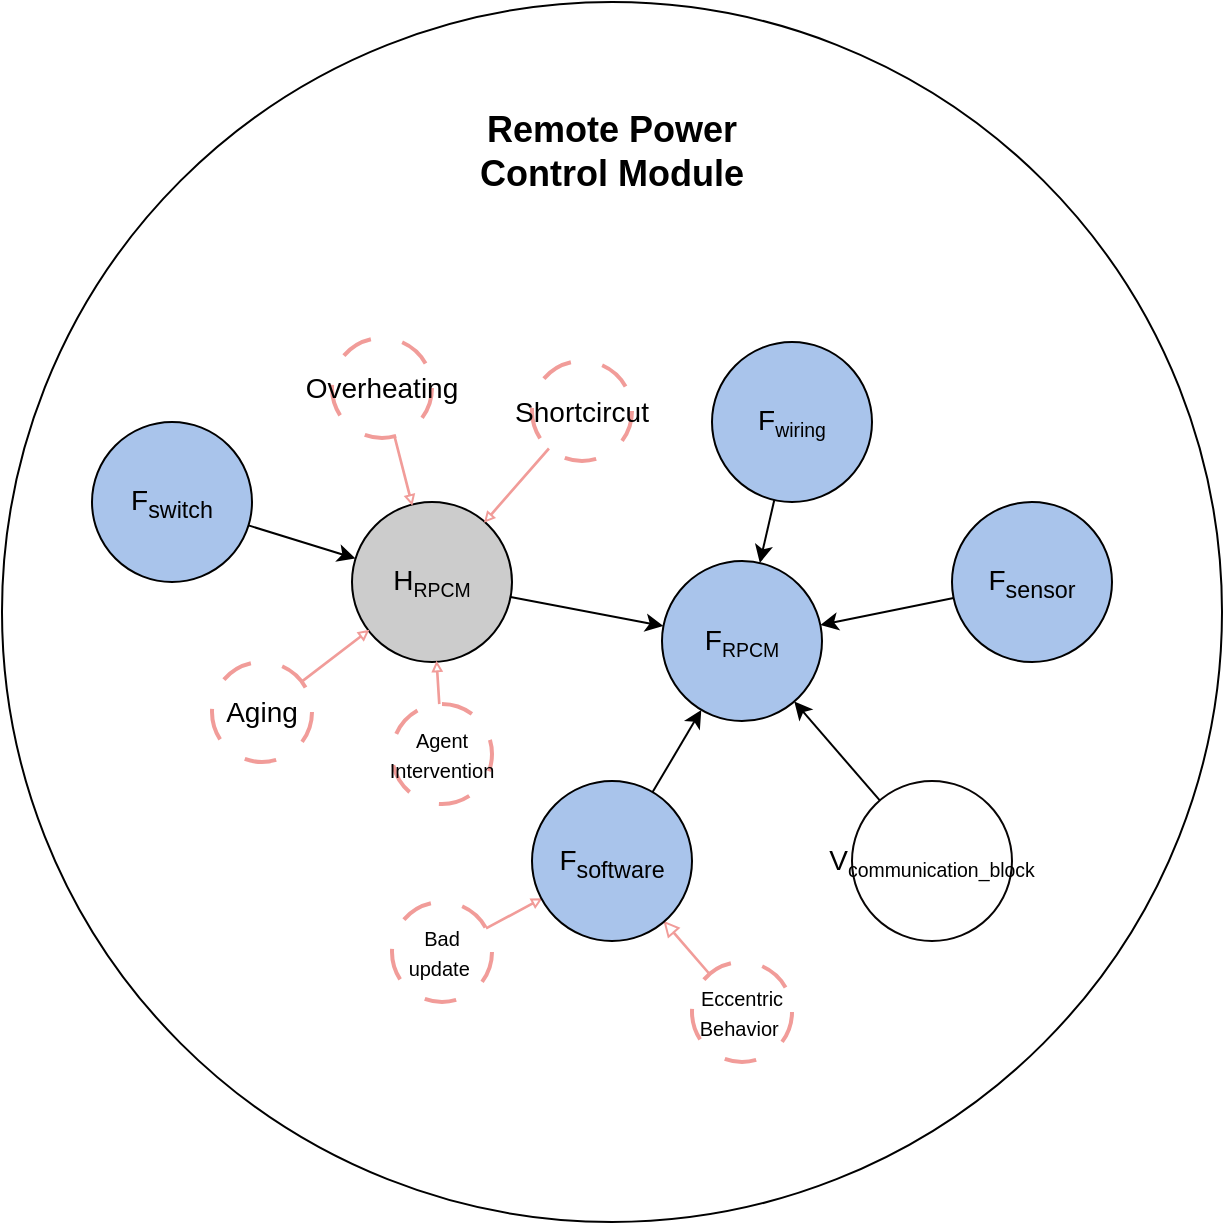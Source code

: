 <mxfile version="22.0.8" type="google">
  <diagram name="Page-1" id="XLIDYq2DU70MW8b98F34">
    <mxGraphModel grid="1" page="1" gridSize="10" guides="1" tooltips="1" connect="1" arrows="1" fold="1" pageScale="1" pageWidth="850" pageHeight="1100" math="0" shadow="0">
      <root>
        <mxCell id="0" />
        <mxCell id="1" parent="0" />
        <mxCell id="CqHSKNkZQuIt2RX6bPvz-1" value="" style="ellipse;whiteSpace=wrap;html=1;aspect=fixed;" vertex="1" parent="1">
          <mxGeometry x="125" y="-10" width="610" height="610" as="geometry" />
        </mxCell>
        <mxCell id="CqHSKNkZQuIt2RX6bPvz-6" value="&lt;font style=&quot;font-size: 14px;&quot;&gt;Aging&lt;/font&gt;" style="ellipse;whiteSpace=wrap;html=1;aspect=fixed;fillColor=#FFFFFF;strokeColor=#F19C99;strokeWidth=2;dashed=1;dashPattern=8 8;" vertex="1" parent="1">
          <mxGeometry x="230" y="320" width="50" height="50" as="geometry" />
        </mxCell>
        <mxCell id="CqHSKNkZQuIt2RX6bPvz-10" value="&lt;font style=&quot;font-size: 14px;&quot;&gt;Overheating&lt;/font&gt;" style="ellipse;whiteSpace=wrap;html=1;aspect=fixed;fillColor=#FFFFFF;strokeColor=#F19C99;strokeWidth=2;dashed=1;dashPattern=8 8;" vertex="1" parent="1">
          <mxGeometry x="290" y="158" width="50" height="50" as="geometry" />
        </mxCell>
        <mxCell id="CqHSKNkZQuIt2RX6bPvz-26" value="&lt;b&gt;&lt;font style=&quot;font-size: 18px;&quot;&gt;Remote Power Control Module&lt;/font&gt;&lt;/b&gt;" style="text;html=1;strokeColor=none;fillColor=none;align=center;verticalAlign=middle;whiteSpace=wrap;rounded=0;" vertex="1" parent="1">
          <mxGeometry x="350" y="50" width="160" height="30" as="geometry" />
        </mxCell>
        <mxCell id="CqHSKNkZQuIt2RX6bPvz-28" value="&lt;font style=&quot;font-size: 14px;&quot;&gt;F&lt;/font&gt;&lt;font style=&quot;font-size: 11.667px;&quot;&gt;&lt;sub&gt;RPCM&lt;/sub&gt;&lt;/font&gt;" style="ellipse;whiteSpace=wrap;html=1;aspect=fixed;fillColor=#A9C4EB;" vertex="1" parent="1">
          <mxGeometry x="455" y="269.5" width="80" height="80" as="geometry" />
        </mxCell>
        <mxCell id="CqHSKNkZQuIt2RX6bPvz-30" value="&lt;font size=&quot;1&quot;&gt;Bad update&lt;/font&gt;&lt;font style=&quot;font-size: 10px;&quot;&gt;&amp;nbsp;&lt;/font&gt;" style="ellipse;whiteSpace=wrap;html=1;aspect=fixed;fillColor=#FFFFFF;strokeColor=#F19C99;strokeWidth=2;dashed=1;dashPattern=8 8;" vertex="1" parent="1">
          <mxGeometry x="320" y="440" width="50" height="50" as="geometry" />
        </mxCell>
        <mxCell id="CqHSKNkZQuIt2RX6bPvz-31" value="&lt;font size=&quot;1&quot;&gt;Eccentric Behavior&amp;nbsp;&lt;/font&gt;" style="ellipse;whiteSpace=wrap;html=1;aspect=fixed;fillColor=#FFFFFF;strokeColor=#F19C99;strokeWidth=2;dashed=1;dashPattern=8 8;" vertex="1" parent="1">
          <mxGeometry x="470" y="470" width="50" height="50" as="geometry" />
        </mxCell>
        <mxCell id="CqHSKNkZQuIt2RX6bPvz-32" value="" style="shape=flexArrow;endArrow=classic;html=1;rounded=0;width=0.323;endSize=1.065;endWidth=2.981;strokeColor=#F19C99;" edge="1" parent="1" source="CqHSKNkZQuIt2RX6bPvz-30" target="CqHSKNkZQuIt2RX6bPvz-34">
          <mxGeometry width="50" height="50" relative="1" as="geometry">
            <mxPoint x="955" y="165" as="sourcePoint" />
            <mxPoint x="365" y="377" as="targetPoint" />
          </mxGeometry>
        </mxCell>
        <mxCell id="CqHSKNkZQuIt2RX6bPvz-33" value="" style="shape=flexArrow;endArrow=classic;html=1;rounded=0;width=0.323;endSize=1.88;endWidth=5.342;strokeColor=#F19C99;" edge="1" parent="1" source="CqHSKNkZQuIt2RX6bPvz-31" target="CqHSKNkZQuIt2RX6bPvz-34">
          <mxGeometry width="50" height="50" relative="1" as="geometry">
            <mxPoint x="148" y="424" as="sourcePoint" />
            <mxPoint x="402" y="398" as="targetPoint" />
          </mxGeometry>
        </mxCell>
        <mxCell id="CqHSKNkZQuIt2RX6bPvz-34" value="&lt;span style=&quot;font-size: 14px;&quot;&gt;F&lt;sub&gt;software&lt;/sub&gt;&lt;/span&gt;" style="ellipse;whiteSpace=wrap;html=1;aspect=fixed;fillColor=#A9C4EB;" vertex="1" parent="1">
          <mxGeometry x="390" y="379.5" width="80" height="80" as="geometry" />
        </mxCell>
        <mxCell id="CqHSKNkZQuIt2RX6bPvz-35" value="&lt;span style=&quot;font-size: 14px;&quot;&gt;F&lt;sub&gt;switch&lt;/sub&gt;&lt;/span&gt;" style="ellipse;whiteSpace=wrap;html=1;aspect=fixed;fillColor=#A9C4EB;" vertex="1" parent="1">
          <mxGeometry x="170" y="200" width="80" height="80" as="geometry" />
        </mxCell>
        <mxCell id="CqHSKNkZQuIt2RX6bPvz-36" value="&lt;span style=&quot;font-size: 14px;&quot;&gt;F&lt;/span&gt;&lt;span style=&quot;font-size: 11.667px;&quot;&gt;&lt;sub&gt;wiring&lt;/sub&gt;&lt;/span&gt;" style="ellipse;whiteSpace=wrap;html=1;aspect=fixed;fillColor=#A9C4EB;" vertex="1" parent="1">
          <mxGeometry x="480" y="160" width="80" height="80" as="geometry" />
        </mxCell>
        <mxCell id="CqHSKNkZQuIt2RX6bPvz-37" value="&lt;font style=&quot;font-size: 14px;&quot;&gt;H&lt;/font&gt;&lt;font style=&quot;font-size: 11.667px;&quot;&gt;&lt;sub&gt;RPCM&lt;/sub&gt;&lt;/font&gt;" style="ellipse;whiteSpace=wrap;html=1;aspect=fixed;fillColor=#CCCCCC;" vertex="1" parent="1">
          <mxGeometry x="300" y="240" width="80" height="80" as="geometry" />
        </mxCell>
        <mxCell id="CqHSKNkZQuIt2RX6bPvz-39" value="" style="shape=flexArrow;endArrow=classic;html=1;rounded=0;width=0.323;endSize=1.065;endWidth=2.981;strokeColor=#F19C99;" edge="1" parent="1" source="CqHSKNkZQuIt2RX6bPvz-10" target="CqHSKNkZQuIt2RX6bPvz-37">
          <mxGeometry width="50" height="50" relative="1" as="geometry">
            <mxPoint x="840.003" y="269.641" as="sourcePoint" />
            <mxPoint x="886" y="263" as="targetPoint" />
          </mxGeometry>
        </mxCell>
        <mxCell id="CqHSKNkZQuIt2RX6bPvz-40" value="" style="shape=flexArrow;endArrow=classic;html=1;rounded=0;width=0.323;endSize=1.065;endWidth=2.981;strokeColor=#F19C99;" edge="1" parent="1" source="CqHSKNkZQuIt2RX6bPvz-6" target="CqHSKNkZQuIt2RX6bPvz-37">
          <mxGeometry width="50" height="50" relative="1" as="geometry">
            <mxPoint x="329" y="200" as="sourcePoint" />
            <mxPoint x="335" y="240" as="targetPoint" />
          </mxGeometry>
        </mxCell>
        <mxCell id="CqHSKNkZQuIt2RX6bPvz-41" value="&lt;font style=&quot;font-size: 14px;&quot;&gt;Shortcircut&lt;/font&gt;" style="ellipse;whiteSpace=wrap;html=1;aspect=fixed;fillColor=#FFFFFF;strokeColor=#F19C99;strokeWidth=2;dashed=1;dashPattern=8 8;" vertex="1" parent="1">
          <mxGeometry x="390" y="169.5" width="50" height="50" as="geometry" />
        </mxCell>
        <mxCell id="CqHSKNkZQuIt2RX6bPvz-42" value="" style="shape=flexArrow;endArrow=classic;html=1;rounded=0;width=0.323;endSize=1.065;endWidth=2.981;strokeColor=#F19C99;" edge="1" parent="1" source="CqHSKNkZQuIt2RX6bPvz-41" target="CqHSKNkZQuIt2RX6bPvz-37">
          <mxGeometry width="50" height="50" relative="1" as="geometry">
            <mxPoint x="972" y="184" as="sourcePoint" />
            <mxPoint x="947" y="224" as="targetPoint" />
          </mxGeometry>
        </mxCell>
        <mxCell id="CqHSKNkZQuIt2RX6bPvz-43" value="" style="endArrow=classic;html=1;rounded=0;" edge="1" parent="1" source="CqHSKNkZQuIt2RX6bPvz-35" target="CqHSKNkZQuIt2RX6bPvz-37">
          <mxGeometry width="50" height="50" relative="1" as="geometry">
            <mxPoint x="220" y="300" as="sourcePoint" />
            <mxPoint x="270" y="250" as="targetPoint" />
          </mxGeometry>
        </mxCell>
        <mxCell id="CqHSKNkZQuIt2RX6bPvz-44" value="&lt;font style=&quot;font-size: 10px;&quot;&gt;Agent Intervention&lt;/font&gt;" style="ellipse;whiteSpace=wrap;html=1;aspect=fixed;fillColor=#FFFFFF;strokeColor=#F19C99;strokeWidth=2;dashed=1;dashPattern=8 8;direction=north;" vertex="1" parent="1">
          <mxGeometry x="320" y="341" width="50" height="50" as="geometry" />
        </mxCell>
        <mxCell id="CqHSKNkZQuIt2RX6bPvz-45" value="" style="shape=flexArrow;endArrow=classic;html=1;rounded=0;width=0.323;endSize=1.065;endWidth=2.981;strokeColor=#F19C99;" edge="1" parent="1" source="CqHSKNkZQuIt2RX6bPvz-44" target="CqHSKNkZQuIt2RX6bPvz-37">
          <mxGeometry width="50" height="50" relative="1" as="geometry">
            <mxPoint x="274" y="334" as="sourcePoint" />
            <mxPoint x="309" y="305" as="targetPoint" />
          </mxGeometry>
        </mxCell>
        <mxCell id="CqHSKNkZQuIt2RX6bPvz-46" value="" style="endArrow=classic;html=1;rounded=0;" edge="1" parent="1" source="CqHSKNkZQuIt2RX6bPvz-37" target="CqHSKNkZQuIt2RX6bPvz-28">
          <mxGeometry width="50" height="50" relative="1" as="geometry">
            <mxPoint x="410" y="320" as="sourcePoint" />
            <mxPoint x="460" y="270" as="targetPoint" />
          </mxGeometry>
        </mxCell>
        <mxCell id="CqHSKNkZQuIt2RX6bPvz-47" value="" style="endArrow=classic;html=1;rounded=0;" edge="1" parent="1" source="CqHSKNkZQuIt2RX6bPvz-36" target="CqHSKNkZQuIt2RX6bPvz-28">
          <mxGeometry width="50" height="50" relative="1" as="geometry">
            <mxPoint x="570" y="280" as="sourcePoint" />
            <mxPoint x="620" y="230" as="targetPoint" />
          </mxGeometry>
        </mxCell>
        <mxCell id="CqHSKNkZQuIt2RX6bPvz-48" value="" style="endArrow=classic;html=1;rounded=0;" edge="1" parent="1" source="CqHSKNkZQuIt2RX6bPvz-34" target="CqHSKNkZQuIt2RX6bPvz-28">
          <mxGeometry width="50" height="50" relative="1" as="geometry">
            <mxPoint x="510" y="420" as="sourcePoint" />
            <mxPoint x="560" y="370" as="targetPoint" />
          </mxGeometry>
        </mxCell>
        <mxCell id="CqHSKNkZQuIt2RX6bPvz-49" value="&lt;font style=&quot;font-size: 14px;&quot;&gt;V&lt;/font&gt;&lt;font style=&quot;font-size: 11.667px;&quot;&gt;&lt;sub&gt;communication_block&lt;/sub&gt;&lt;/font&gt;" style="ellipse;whiteSpace=wrap;html=1;aspect=fixed;fillColor=#FFFFFF;strokeColor=#080505;strokeWidth=1;" vertex="1" parent="1">
          <mxGeometry x="550" y="379.5" width="80" height="80" as="geometry" />
        </mxCell>
        <mxCell id="CqHSKNkZQuIt2RX6bPvz-50" value="" style="endArrow=classic;html=1;rounded=0;" edge="1" parent="1" source="CqHSKNkZQuIt2RX6bPvz-49" target="CqHSKNkZQuIt2RX6bPvz-28">
          <mxGeometry width="50" height="50" relative="1" as="geometry">
            <mxPoint x="720" y="450" as="sourcePoint" />
            <mxPoint x="770" y="400" as="targetPoint" />
          </mxGeometry>
        </mxCell>
        <mxCell id="CqHSKNkZQuIt2RX6bPvz-51" value="&lt;span style=&quot;font-size: 14px;&quot;&gt;F&lt;sub&gt;sensor&lt;/sub&gt;&lt;/span&gt;" style="ellipse;whiteSpace=wrap;html=1;aspect=fixed;fillColor=#A9C4EB;" vertex="1" parent="1">
          <mxGeometry x="600" y="240" width="80" height="80" as="geometry" />
        </mxCell>
        <mxCell id="CqHSKNkZQuIt2RX6bPvz-52" value="" style="endArrow=classic;html=1;rounded=0;" edge="1" parent="1" source="CqHSKNkZQuIt2RX6bPvz-51" target="CqHSKNkZQuIt2RX6bPvz-28">
          <mxGeometry width="50" height="50" relative="1" as="geometry">
            <mxPoint x="670" y="380" as="sourcePoint" />
            <mxPoint x="720" y="330" as="targetPoint" />
          </mxGeometry>
        </mxCell>
      </root>
    </mxGraphModel>
  </diagram>
</mxfile>
